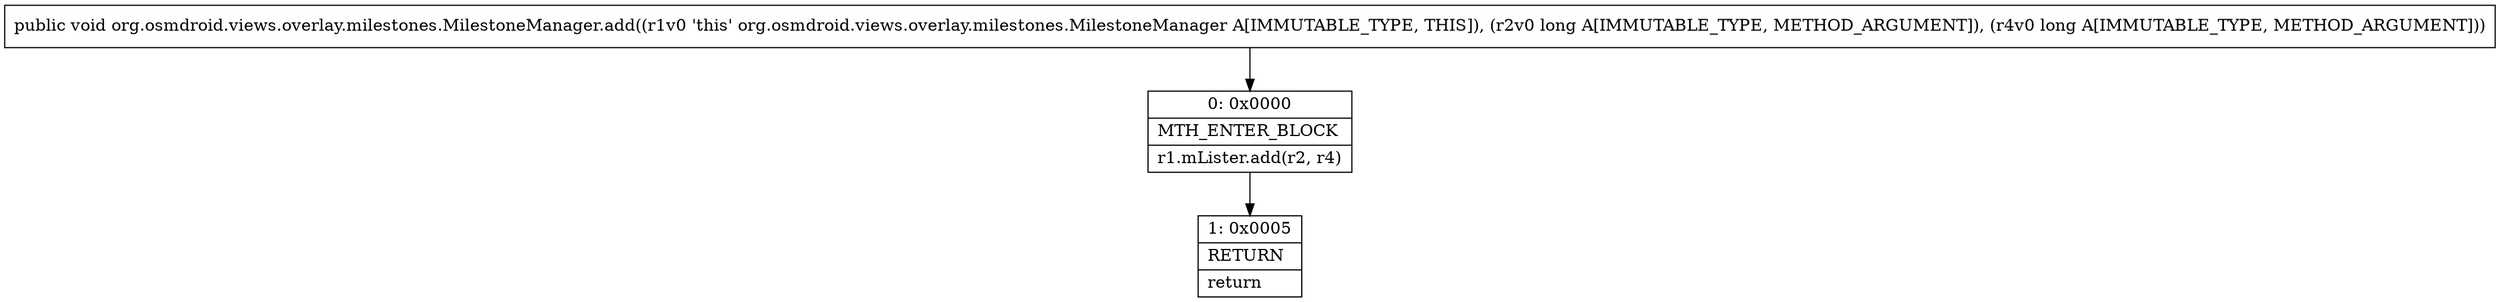 digraph "CFG fororg.osmdroid.views.overlay.milestones.MilestoneManager.add(JJ)V" {
Node_0 [shape=record,label="{0\:\ 0x0000|MTH_ENTER_BLOCK\l|r1.mLister.add(r2, r4)\l}"];
Node_1 [shape=record,label="{1\:\ 0x0005|RETURN\l|return\l}"];
MethodNode[shape=record,label="{public void org.osmdroid.views.overlay.milestones.MilestoneManager.add((r1v0 'this' org.osmdroid.views.overlay.milestones.MilestoneManager A[IMMUTABLE_TYPE, THIS]), (r2v0 long A[IMMUTABLE_TYPE, METHOD_ARGUMENT]), (r4v0 long A[IMMUTABLE_TYPE, METHOD_ARGUMENT])) }"];
MethodNode -> Node_0;
Node_0 -> Node_1;
}

